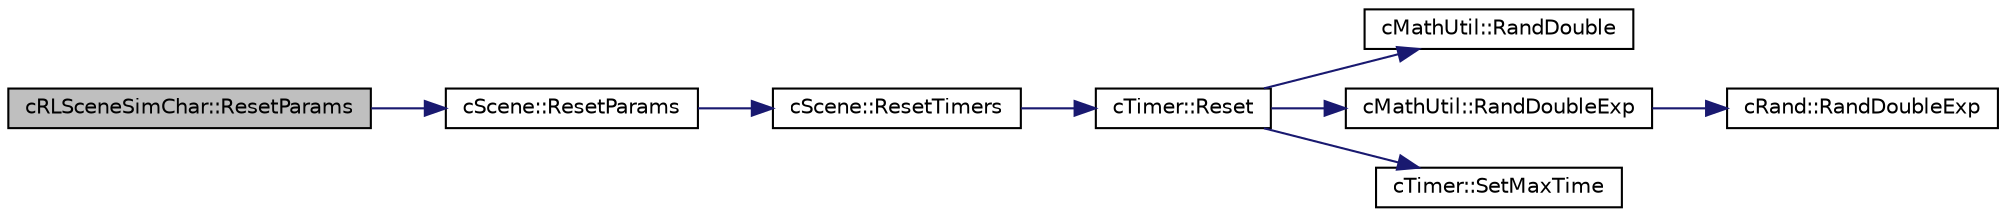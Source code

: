digraph "cRLSceneSimChar::ResetParams"
{
 // LATEX_PDF_SIZE
  edge [fontname="Helvetica",fontsize="10",labelfontname="Helvetica",labelfontsize="10"];
  node [fontname="Helvetica",fontsize="10",shape=record];
  rankdir="LR";
  Node1 [label="cRLSceneSimChar::ResetParams",height=0.2,width=0.4,color="black", fillcolor="grey75", style="filled", fontcolor="black",tooltip=" "];
  Node1 -> Node2 [color="midnightblue",fontsize="10",style="solid",fontname="Helvetica"];
  Node2 [label="cScene::ResetParams",height=0.2,width=0.4,color="black", fillcolor="white", style="filled",URL="$classc_scene.html#a415e870aeb165035c4e226807d2ad5a4",tooltip=" "];
  Node2 -> Node3 [color="midnightblue",fontsize="10",style="solid",fontname="Helvetica"];
  Node3 [label="cScene::ResetTimers",height=0.2,width=0.4,color="black", fillcolor="white", style="filled",URL="$classc_scene.html#ad3519d6ec80933c165a3eeaec926a117",tooltip=" "];
  Node3 -> Node4 [color="midnightblue",fontsize="10",style="solid",fontname="Helvetica"];
  Node4 [label="cTimer::Reset",height=0.2,width=0.4,color="black", fillcolor="white", style="filled",URL="$classc_timer.html#ad1099bd7febb32a85da1273881d2326d",tooltip=" "];
  Node4 -> Node5 [color="midnightblue",fontsize="10",style="solid",fontname="Helvetica"];
  Node5 [label="cMathUtil::RandDouble",height=0.2,width=0.4,color="black", fillcolor="white", style="filled",URL="$classc_math_util.html#a8f3607d8952c00d36141494961f8691e",tooltip=" "];
  Node4 -> Node6 [color="midnightblue",fontsize="10",style="solid",fontname="Helvetica"];
  Node6 [label="cMathUtil::RandDoubleExp",height=0.2,width=0.4,color="black", fillcolor="white", style="filled",URL="$classc_math_util.html#a0750363044514fd5f6951c05f533067b",tooltip=" "];
  Node6 -> Node7 [color="midnightblue",fontsize="10",style="solid",fontname="Helvetica"];
  Node7 [label="cRand::RandDoubleExp",height=0.2,width=0.4,color="black", fillcolor="white", style="filled",URL="$classc_rand.html#a22bfd19e9f9233e08955c9e2ab47ba38",tooltip=" "];
  Node4 -> Node8 [color="midnightblue",fontsize="10",style="solid",fontname="Helvetica"];
  Node8 [label="cTimer::SetMaxTime",height=0.2,width=0.4,color="black", fillcolor="white", style="filled",URL="$classc_timer.html#a809813de40643bdcd8eeb5b4166934f0",tooltip=" "];
}
